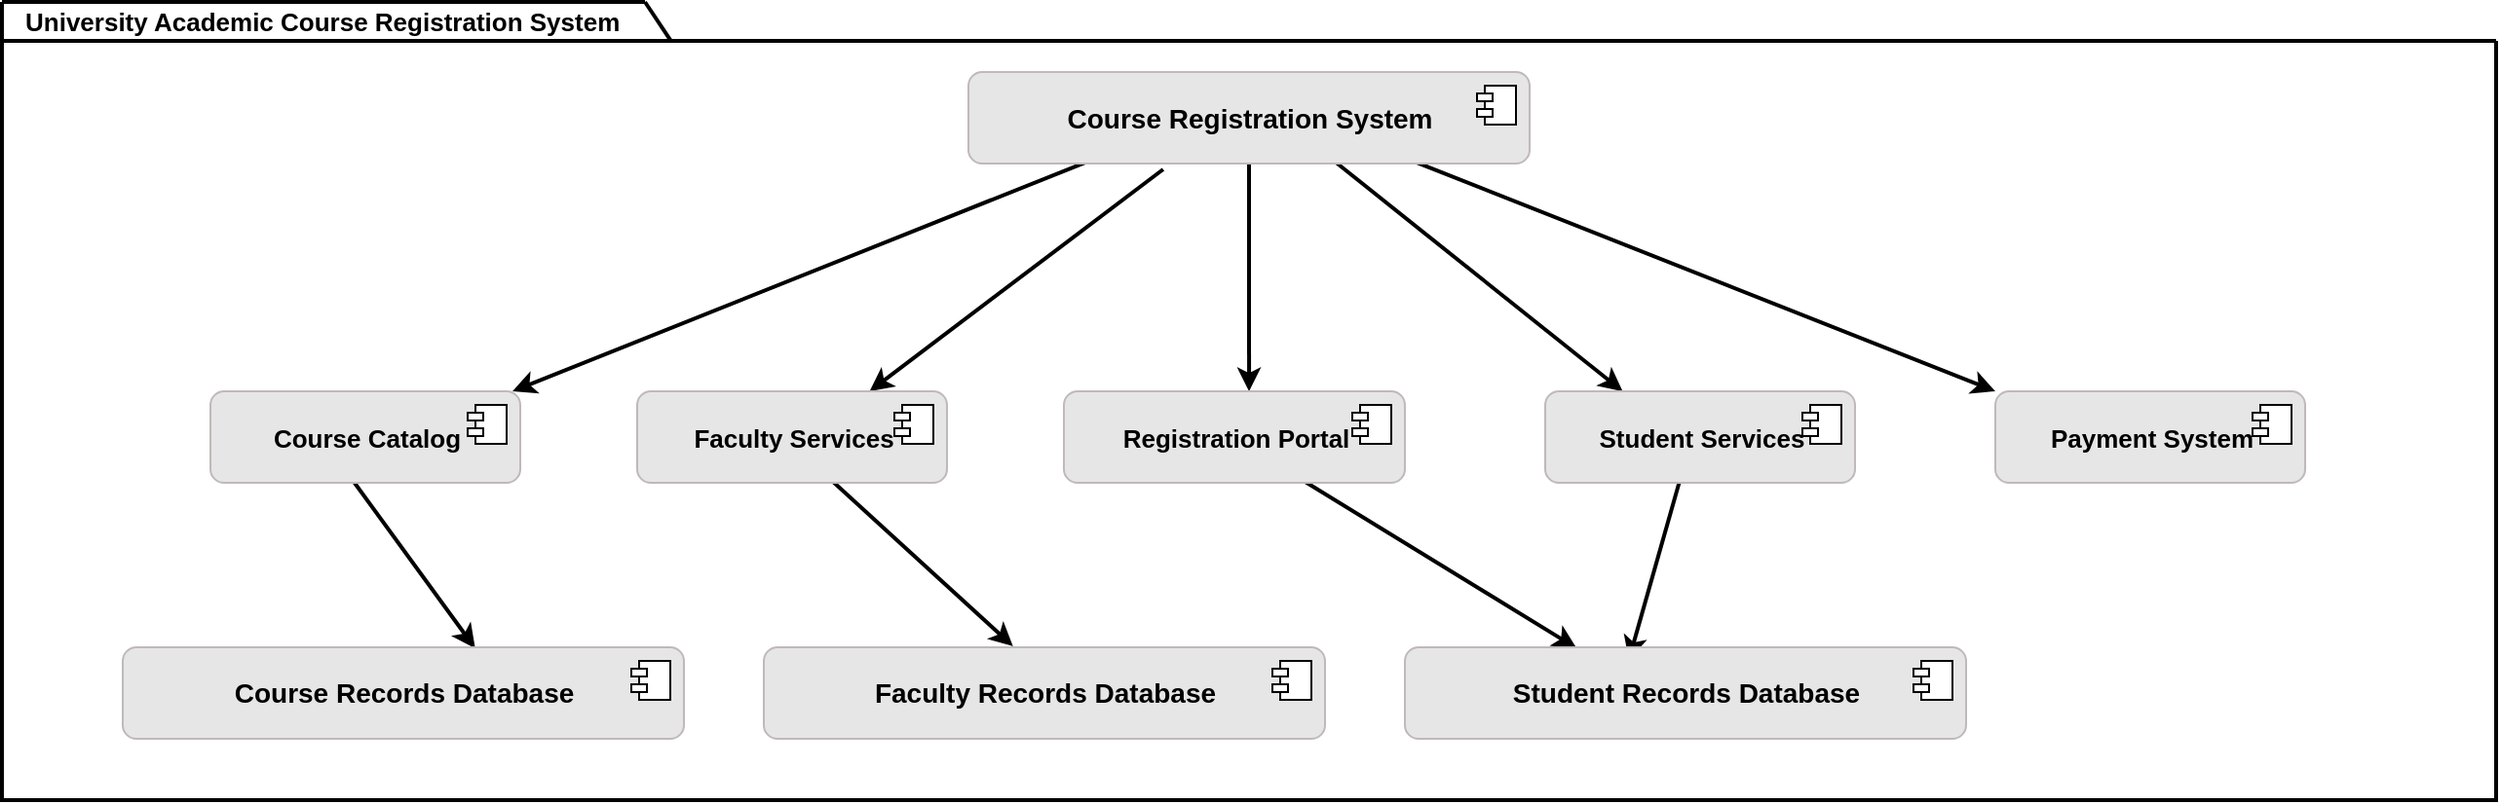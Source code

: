 <mxfile>
    <diagram id="MoPSJQw6Dy35TPDjorbg" name="Page-1">
        <mxGraphModel dx="2316" dy="784" grid="0" gridSize="10" guides="1" tooltips="1" connect="1" arrows="1" fold="1" page="1" pageScale="1" pageWidth="1100" pageHeight="850" background="#FFFFFF" math="0" shadow="0">
            <root>
                <mxCell id="0"/>
                <mxCell id="1" parent="0"/>
                <mxCell id="2" value="" style="swimlane;startSize=0;strokeColor=#000000;strokeWidth=2;" parent="1" vertex="1">
                    <mxGeometry x="-747" y="210" width="1280" height="390" as="geometry">
                        <mxRectangle x="-747" y="210" width="50" height="44" as="alternateBounds"/>
                    </mxGeometry>
                </mxCell>
                <mxCell id="18" value="" style="endArrow=classic;html=1;strokeColor=#000000;strokeWidth=2;fontSize=15;fontColor=#000000;exitX=0.212;exitY=0.979;exitDx=0;exitDy=0;exitPerimeter=0;entryX=0.975;entryY=0;entryDx=0;entryDy=0;entryPerimeter=0;" parent="2" source="27" target="29" edge="1">
                    <mxGeometry width="50" height="50" relative="1" as="geometry">
                        <mxPoint x="546.31" y="72.9" as="sourcePoint"/>
                        <mxPoint x="262" y="183" as="targetPoint"/>
                    </mxGeometry>
                </mxCell>
                <mxCell id="19" value="" style="endArrow=classic;html=1;strokeColor=#000000;strokeWidth=2;fontSize=15;fontColor=#000000;exitX=0.347;exitY=1.064;exitDx=0;exitDy=0;exitPerimeter=0;entryX=0.75;entryY=0;entryDx=0;entryDy=0;" parent="2" target="31" edge="1" source="27">
                    <mxGeometry width="50" height="50" relative="1" as="geometry">
                        <mxPoint x="588.81" y="72.9" as="sourcePoint"/>
                        <mxPoint x="453.125" y="180" as="targetPoint"/>
                    </mxGeometry>
                </mxCell>
                <mxCell id="20" value="" style="endArrow=classic;html=1;strokeColor=#000000;strokeWidth=2;fontSize=15;fontColor=#000000;exitX=0.5;exitY=1;exitDx=0;exitDy=0;entryX=0.543;entryY=0;entryDx=0;entryDy=0;exitPerimeter=0;entryPerimeter=0;" parent="2" source="27" target="33" edge="1">
                    <mxGeometry width="50" height="50" relative="1" as="geometry">
                        <mxPoint x="640" y="70" as="sourcePoint"/>
                        <mxPoint x="640" y="177.5" as="targetPoint"/>
                    </mxGeometry>
                </mxCell>
                <mxCell id="21" value="" style="endArrow=classic;html=1;strokeColor=#000000;strokeWidth=2;fontSize=15;fontColor=#000000;exitX=0.653;exitY=0.979;exitDx=0;exitDy=0;entryX=0.25;entryY=0;entryDx=0;entryDy=0;exitPerimeter=0;" parent="2" target="35" edge="1" source="27">
                    <mxGeometry width="50" height="50" relative="1" as="geometry">
                        <mxPoint x="690" y="70" as="sourcePoint"/>
                        <mxPoint x="824.375" y="177.5" as="targetPoint"/>
                    </mxGeometry>
                </mxCell>
                <mxCell id="22" value="" style="endArrow=classic;html=1;strokeColor=#000000;strokeWidth=2;fontSize=15;fontColor=#000000;exitX=0.795;exitY=0.979;exitDx=0;exitDy=0;entryX=0;entryY=0;entryDx=0;entryDy=0;exitPerimeter=0;" parent="2" target="37" edge="1" source="27">
                    <mxGeometry width="50" height="50" relative="1" as="geometry">
                        <mxPoint x="740" y="72.5" as="sourcePoint"/>
                        <mxPoint x="1010" y="177.5" as="targetPoint"/>
                    </mxGeometry>
                </mxCell>
                <mxCell id="23" value="" style="endArrow=classic;html=1;strokeColor=#000000;strokeWidth=2;fontSize=15;fontColor=#000000;entryX=0.628;entryY=0.011;entryDx=0;entryDy=0;exitX=0.465;exitY=1;exitDx=0;exitDy=0;exitPerimeter=0;entryPerimeter=0;" parent="2" target="39" edge="1" source="29">
                    <mxGeometry width="50" height="50" relative="1" as="geometry">
                        <mxPoint x="185" y="230" as="sourcePoint"/>
                        <mxPoint x="245" y="310" as="targetPoint"/>
                    </mxGeometry>
                </mxCell>
                <mxCell id="24" value="" style="endArrow=classic;html=1;strokeColor=#000000;strokeWidth=2;fontSize=15;fontColor=#000000;entryX=0.444;entryY=-0.011;entryDx=0;entryDy=0;entryPerimeter=0;exitX=0.629;exitY=0.979;exitDx=0;exitDy=0;exitPerimeter=0;" parent="2" target="41" edge="1" source="31">
                    <mxGeometry width="50" height="50" relative="1" as="geometry">
                        <mxPoint x="430" y="230" as="sourcePoint"/>
                        <mxPoint x="505.3" y="306.6" as="targetPoint"/>
                    </mxGeometry>
                </mxCell>
                <mxCell id="25" value="" style="endArrow=classic;html=1;strokeColor=#000000;strokeWidth=2;fontSize=15;fontColor=#000000;entryX=0.306;entryY=0.011;entryDx=0;entryDy=0;entryPerimeter=0;exitX=0.703;exitY=0.979;exitDx=0;exitDy=0;exitPerimeter=0;" parent="2" target="43" edge="1" source="33">
                    <mxGeometry width="50" height="50" relative="1" as="geometry">
                        <mxPoint x="670" y="225" as="sourcePoint"/>
                        <mxPoint x="805.32" y="309.75" as="targetPoint"/>
                    </mxGeometry>
                </mxCell>
                <mxCell id="26" value="" style="endArrow=classic;html=1;strokeColor=#000000;strokeWidth=2;fontSize=15;fontColor=#000000;entryX=0.399;entryY=0.138;entryDx=0;entryDy=0;entryPerimeter=0;exitX=0.434;exitY=0.979;exitDx=0;exitDy=0;exitPerimeter=0;" parent="2" target="43" edge="1" source="35">
                    <mxGeometry width="50" height="50" relative="1" as="geometry">
                        <mxPoint x="860" y="222.5" as="sourcePoint"/>
                        <mxPoint x="843.12" y="308.7" as="targetPoint"/>
                    </mxGeometry>
                </mxCell>
                <mxCell id="27" value="Course Registration System" style="html=1;dropTarget=0;fillColor=#e6e6e6;fontColor=#000000;rounded=1;strokeColor=#c0b9b9;fontStyle=1;fontSize=14;" vertex="1" parent="2">
                    <mxGeometry x="496" y="16" width="288" height="47" as="geometry"/>
                </mxCell>
                <mxCell id="28" value="" style="shape=module;jettyWidth=8;jettyHeight=4;" vertex="1" parent="27">
                    <mxGeometry x="1" width="20" height="20" relative="1" as="geometry">
                        <mxPoint x="-27" y="7" as="offset"/>
                    </mxGeometry>
                </mxCell>
                <mxCell id="29" value="Course Catalog" style="html=1;dropTarget=0;fillColor=#e6e6e6;fontColor=#000000;rounded=1;strokeColor=#c0b9b9;fontStyle=1;fontSize=13;" vertex="1" parent="2">
                    <mxGeometry x="107" y="180" width="159" height="47" as="geometry"/>
                </mxCell>
                <mxCell id="30" value="" style="shape=module;jettyWidth=8;jettyHeight=4;" vertex="1" parent="29">
                    <mxGeometry x="1" width="20" height="20" relative="1" as="geometry">
                        <mxPoint x="-27" y="7" as="offset"/>
                    </mxGeometry>
                </mxCell>
                <mxCell id="31" value="Faculty Services" style="html=1;dropTarget=0;fillColor=#e6e6e6;fontColor=#000000;rounded=1;strokeColor=#c0b9b9;fontStyle=1;fontSize=13;" vertex="1" parent="2">
                    <mxGeometry x="326" y="180" width="159" height="47" as="geometry"/>
                </mxCell>
                <mxCell id="32" value="" style="shape=module;jettyWidth=8;jettyHeight=4;" vertex="1" parent="31">
                    <mxGeometry x="1" width="20" height="20" relative="1" as="geometry">
                        <mxPoint x="-27" y="7" as="offset"/>
                    </mxGeometry>
                </mxCell>
                <mxCell id="33" value="Registration Portal" style="html=1;dropTarget=0;fillColor=#e6e6e6;fontColor=#000000;rounded=1;strokeColor=#c0b9b9;fontStyle=1;fontSize=13;" vertex="1" parent="2">
                    <mxGeometry x="545" y="180" width="175" height="47" as="geometry"/>
                </mxCell>
                <mxCell id="34" value="" style="shape=module;jettyWidth=8;jettyHeight=4;" vertex="1" parent="33">
                    <mxGeometry x="1" width="20" height="20" relative="1" as="geometry">
                        <mxPoint x="-27" y="7" as="offset"/>
                    </mxGeometry>
                </mxCell>
                <mxCell id="35" value="Student Services" style="html=1;dropTarget=0;fillColor=#e6e6e6;fontColor=#000000;rounded=1;strokeColor=#c0b9b9;fontStyle=1;fontSize=13;" vertex="1" parent="2">
                    <mxGeometry x="792" y="180" width="159" height="47" as="geometry"/>
                </mxCell>
                <mxCell id="36" value="" style="shape=module;jettyWidth=8;jettyHeight=4;" vertex="1" parent="35">
                    <mxGeometry x="1" width="20" height="20" relative="1" as="geometry">
                        <mxPoint x="-27" y="7" as="offset"/>
                    </mxGeometry>
                </mxCell>
                <mxCell id="37" value="Payment System" style="html=1;dropTarget=0;fillColor=#e6e6e6;fontColor=#000000;rounded=1;strokeColor=#c0b9b9;fontStyle=1;fontSize=13;" vertex="1" parent="2">
                    <mxGeometry x="1023" y="180" width="159" height="47" as="geometry"/>
                </mxCell>
                <mxCell id="38" value="" style="shape=module;jettyWidth=8;jettyHeight=4;" vertex="1" parent="37">
                    <mxGeometry x="1" width="20" height="20" relative="1" as="geometry">
                        <mxPoint x="-27" y="7" as="offset"/>
                    </mxGeometry>
                </mxCell>
                <mxCell id="39" value="Course Records Database" style="html=1;dropTarget=0;fillColor=#e6e6e6;fontColor=#000000;rounded=1;strokeColor=#c0b9b9;fontStyle=1;fontSize=14;" vertex="1" parent="2">
                    <mxGeometry x="62" y="311.5" width="288" height="47" as="geometry"/>
                </mxCell>
                <mxCell id="40" value="" style="shape=module;jettyWidth=8;jettyHeight=4;" vertex="1" parent="39">
                    <mxGeometry x="1" width="20" height="20" relative="1" as="geometry">
                        <mxPoint x="-27" y="7" as="offset"/>
                    </mxGeometry>
                </mxCell>
                <mxCell id="41" value="Faculty Records Database" style="html=1;dropTarget=0;fillColor=#e6e6e6;fontColor=#000000;rounded=1;strokeColor=#c0b9b9;fontStyle=1;fontSize=14;" vertex="1" parent="2">
                    <mxGeometry x="391" y="311.5" width="288" height="47" as="geometry"/>
                </mxCell>
                <mxCell id="42" value="" style="shape=module;jettyWidth=8;jettyHeight=4;" vertex="1" parent="41">
                    <mxGeometry x="1" width="20" height="20" relative="1" as="geometry">
                        <mxPoint x="-27" y="7" as="offset"/>
                    </mxGeometry>
                </mxCell>
                <mxCell id="43" value="Student Records Database" style="html=1;dropTarget=0;fillColor=#e6e6e6;fontColor=#000000;rounded=1;strokeColor=#c0b9b9;fontStyle=1;fontSize=14;" vertex="1" parent="2">
                    <mxGeometry x="720" y="311.5" width="288" height="47" as="geometry"/>
                </mxCell>
                <mxCell id="44" value="" style="shape=module;jettyWidth=8;jettyHeight=4;" vertex="1" parent="43">
                    <mxGeometry x="1" width="20" height="20" relative="1" as="geometry">
                        <mxPoint x="-27" y="7" as="offset"/>
                    </mxGeometry>
                </mxCell>
                <mxCell id="5" value="University Academic Course Registration System" style="text;html=1;strokeColor=none;fillColor=none;align=left;verticalAlign=middle;whiteSpace=wrap;rounded=0;strokeWidth=2;fontColor=#000000;fontStyle=1;fontSize=13;" parent="1" vertex="1">
                    <mxGeometry x="-737" y="190" width="340" height="20" as="geometry"/>
                </mxCell>
                <mxCell id="6" value="" style="endArrow=none;html=1;fontColor=#000000;strokeColor=#000000;strokeWidth=2;" parent="1" edge="1">
                    <mxGeometry width="50" height="50" relative="1" as="geometry">
                        <mxPoint x="-747" y="210" as="sourcePoint"/>
                        <mxPoint x="-747" y="190" as="targetPoint"/>
                    </mxGeometry>
                </mxCell>
                <mxCell id="7" value="" style="endArrow=none;html=1;strokeColor=#000000;strokeWidth=2;fontColor=#000000;" parent="1" edge="1">
                    <mxGeometry width="50" height="50" relative="1" as="geometry">
                        <mxPoint x="-747" y="190" as="sourcePoint"/>
                        <mxPoint x="-417" y="190" as="targetPoint"/>
                    </mxGeometry>
                </mxCell>
                <mxCell id="8" value="" style="endArrow=none;html=1;strokeColor=#000000;strokeWidth=2;fontSize=13;fontColor=#000000;exitX=0.98;exitY=0.99;exitDx=0;exitDy=0;exitPerimeter=0;" parent="1" source="5" edge="1">
                    <mxGeometry width="50" height="50" relative="1" as="geometry">
                        <mxPoint x="-467" y="230" as="sourcePoint"/>
                        <mxPoint x="-417" y="190" as="targetPoint"/>
                    </mxGeometry>
                </mxCell>
            </root>
        </mxGraphModel>
    </diagram>
</mxfile>